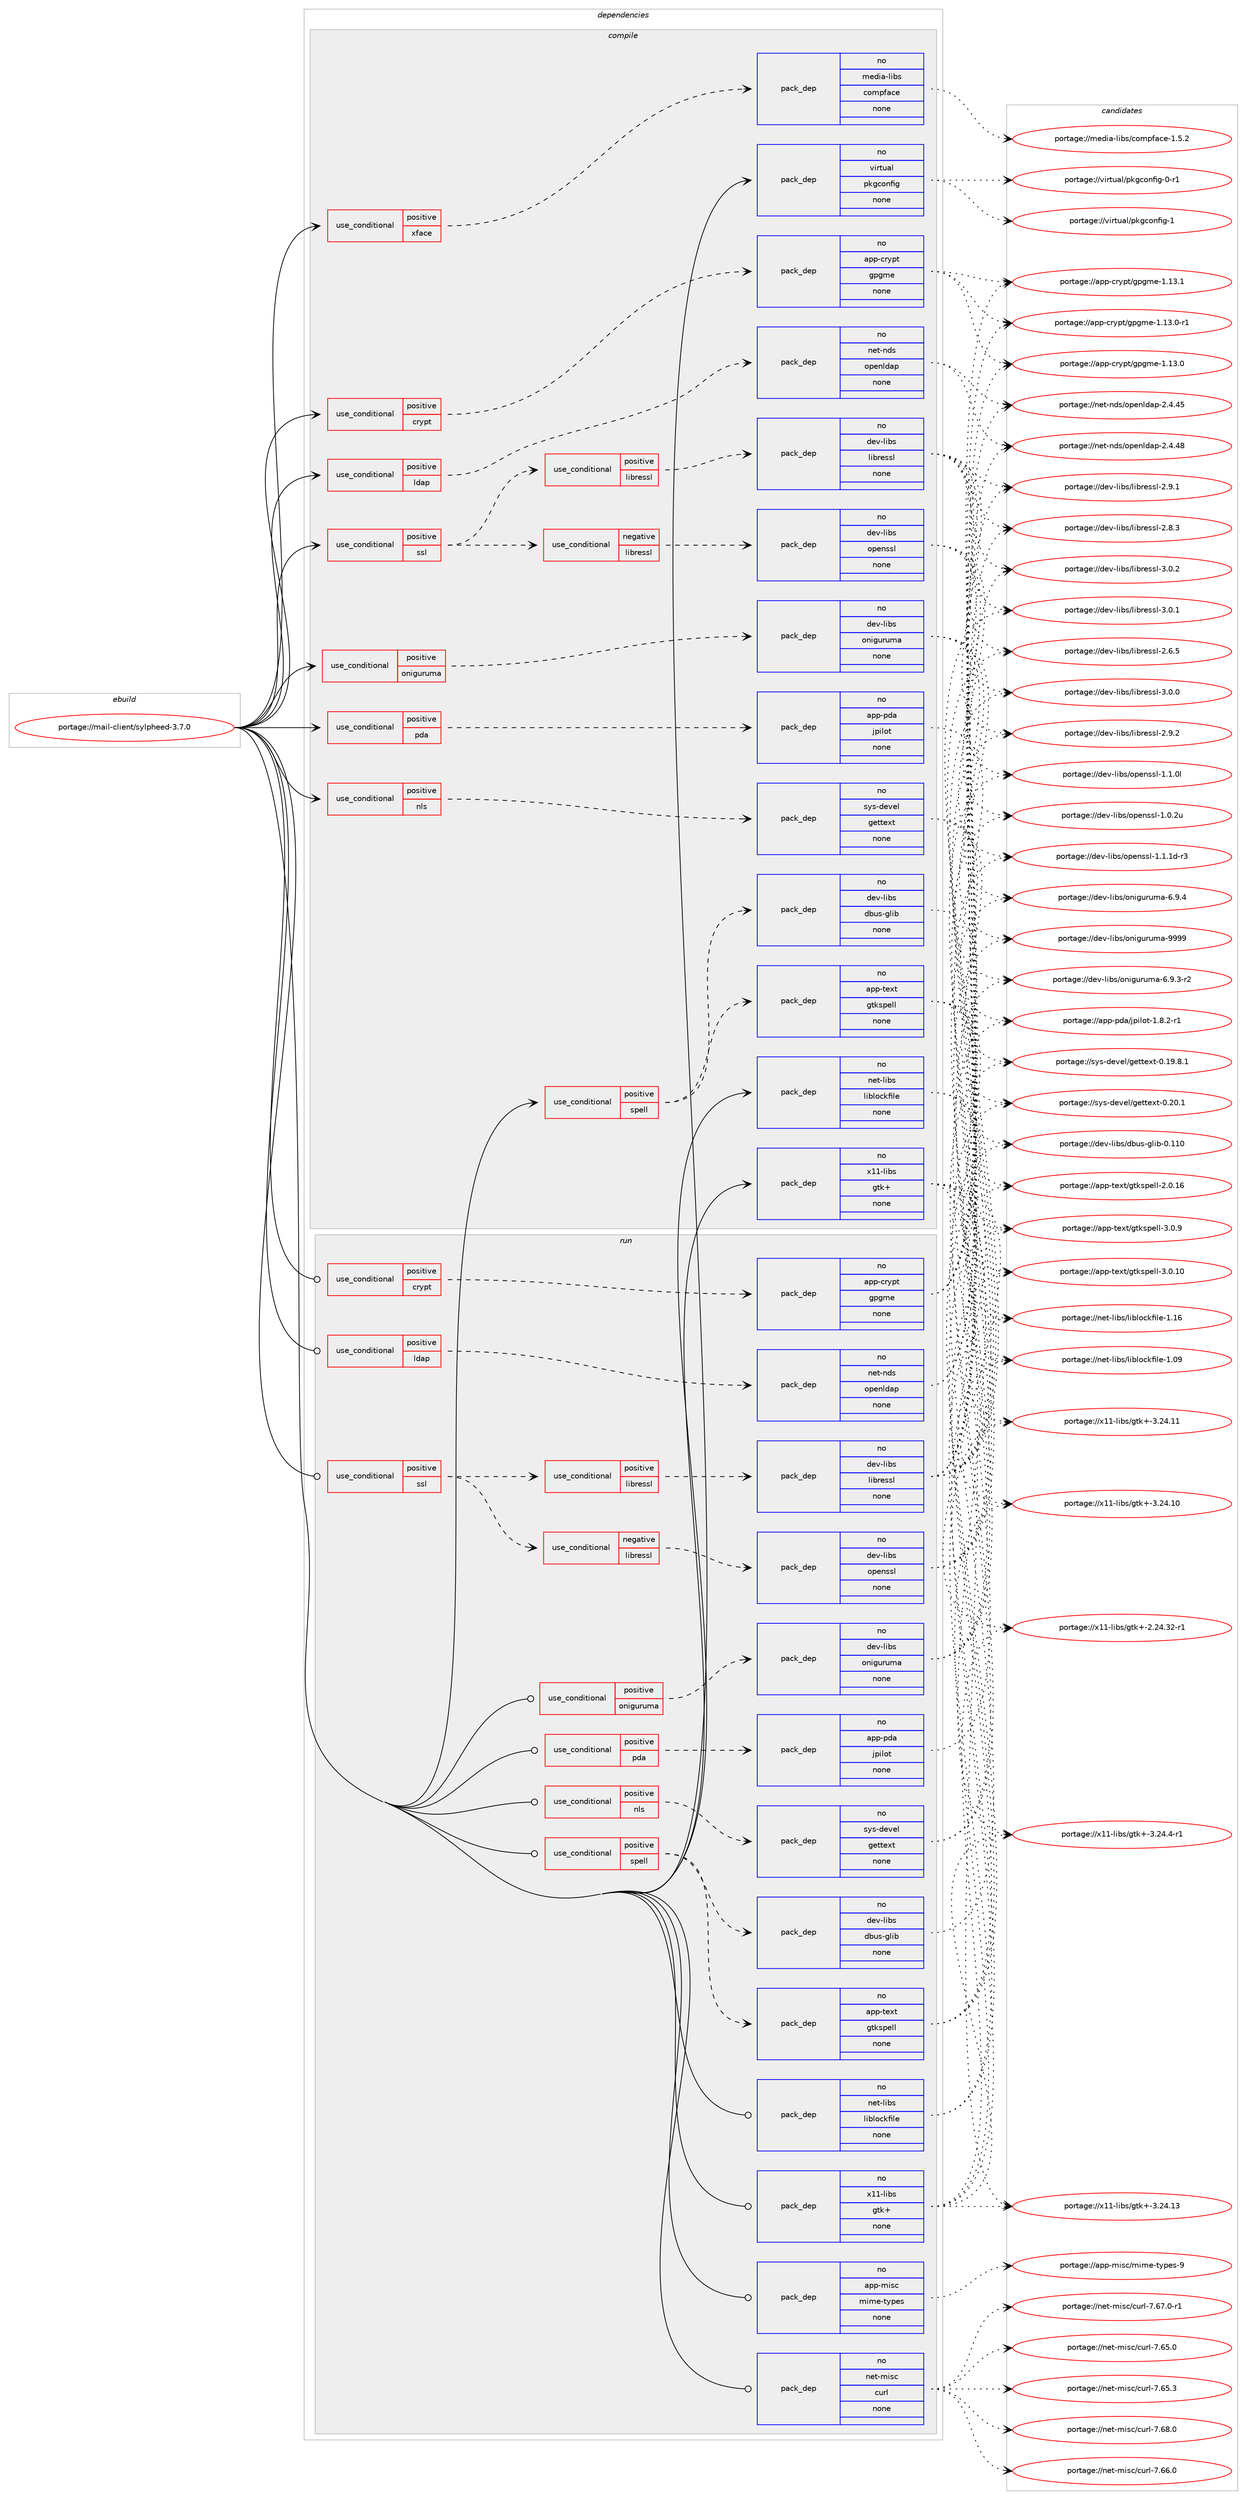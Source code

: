 digraph prolog {

# *************
# Graph options
# *************

newrank=true;
concentrate=true;
compound=true;
graph [rankdir=LR,fontname=Helvetica,fontsize=10,ranksep=1.5];#, ranksep=2.5, nodesep=0.2];
edge  [arrowhead=vee];
node  [fontname=Helvetica,fontsize=10];

# **********
# The ebuild
# **********

subgraph cluster_leftcol {
color=gray;
rank=same;
label=<<i>ebuild</i>>;
id [label="portage://mail-client/sylpheed-3.7.0", color=red, width=4, href="../mail-client/sylpheed-3.7.0.svg"];
}

# ****************
# The dependencies
# ****************

subgraph cluster_midcol {
color=gray;
label=<<i>dependencies</i>>;
subgraph cluster_compile {
fillcolor="#eeeeee";
style=filled;
label=<<i>compile</i>>;
subgraph cond53649 {
dependency234735 [label=<<TABLE BORDER="0" CELLBORDER="1" CELLSPACING="0" CELLPADDING="4"><TR><TD ROWSPAN="3" CELLPADDING="10">use_conditional</TD></TR><TR><TD>positive</TD></TR><TR><TD>crypt</TD></TR></TABLE>>, shape=none, color=red];
subgraph pack177471 {
dependency234736 [label=<<TABLE BORDER="0" CELLBORDER="1" CELLSPACING="0" CELLPADDING="4" WIDTH="220"><TR><TD ROWSPAN="6" CELLPADDING="30">pack_dep</TD></TR><TR><TD WIDTH="110">no</TD></TR><TR><TD>app-crypt</TD></TR><TR><TD>gpgme</TD></TR><TR><TD>none</TD></TR><TR><TD></TD></TR></TABLE>>, shape=none, color=blue];
}
dependency234735:e -> dependency234736:w [weight=20,style="dashed",arrowhead="vee"];
}
id:e -> dependency234735:w [weight=20,style="solid",arrowhead="vee"];
subgraph cond53650 {
dependency234737 [label=<<TABLE BORDER="0" CELLBORDER="1" CELLSPACING="0" CELLPADDING="4"><TR><TD ROWSPAN="3" CELLPADDING="10">use_conditional</TD></TR><TR><TD>positive</TD></TR><TR><TD>ldap</TD></TR></TABLE>>, shape=none, color=red];
subgraph pack177472 {
dependency234738 [label=<<TABLE BORDER="0" CELLBORDER="1" CELLSPACING="0" CELLPADDING="4" WIDTH="220"><TR><TD ROWSPAN="6" CELLPADDING="30">pack_dep</TD></TR><TR><TD WIDTH="110">no</TD></TR><TR><TD>net-nds</TD></TR><TR><TD>openldap</TD></TR><TR><TD>none</TD></TR><TR><TD></TD></TR></TABLE>>, shape=none, color=blue];
}
dependency234737:e -> dependency234738:w [weight=20,style="dashed",arrowhead="vee"];
}
id:e -> dependency234737:w [weight=20,style="solid",arrowhead="vee"];
subgraph cond53651 {
dependency234739 [label=<<TABLE BORDER="0" CELLBORDER="1" CELLSPACING="0" CELLPADDING="4"><TR><TD ROWSPAN="3" CELLPADDING="10">use_conditional</TD></TR><TR><TD>positive</TD></TR><TR><TD>nls</TD></TR></TABLE>>, shape=none, color=red];
subgraph pack177473 {
dependency234740 [label=<<TABLE BORDER="0" CELLBORDER="1" CELLSPACING="0" CELLPADDING="4" WIDTH="220"><TR><TD ROWSPAN="6" CELLPADDING="30">pack_dep</TD></TR><TR><TD WIDTH="110">no</TD></TR><TR><TD>sys-devel</TD></TR><TR><TD>gettext</TD></TR><TR><TD>none</TD></TR><TR><TD></TD></TR></TABLE>>, shape=none, color=blue];
}
dependency234739:e -> dependency234740:w [weight=20,style="dashed",arrowhead="vee"];
}
id:e -> dependency234739:w [weight=20,style="solid",arrowhead="vee"];
subgraph cond53652 {
dependency234741 [label=<<TABLE BORDER="0" CELLBORDER="1" CELLSPACING="0" CELLPADDING="4"><TR><TD ROWSPAN="3" CELLPADDING="10">use_conditional</TD></TR><TR><TD>positive</TD></TR><TR><TD>oniguruma</TD></TR></TABLE>>, shape=none, color=red];
subgraph pack177474 {
dependency234742 [label=<<TABLE BORDER="0" CELLBORDER="1" CELLSPACING="0" CELLPADDING="4" WIDTH="220"><TR><TD ROWSPAN="6" CELLPADDING="30">pack_dep</TD></TR><TR><TD WIDTH="110">no</TD></TR><TR><TD>dev-libs</TD></TR><TR><TD>oniguruma</TD></TR><TR><TD>none</TD></TR><TR><TD></TD></TR></TABLE>>, shape=none, color=blue];
}
dependency234741:e -> dependency234742:w [weight=20,style="dashed",arrowhead="vee"];
}
id:e -> dependency234741:w [weight=20,style="solid",arrowhead="vee"];
subgraph cond53653 {
dependency234743 [label=<<TABLE BORDER="0" CELLBORDER="1" CELLSPACING="0" CELLPADDING="4"><TR><TD ROWSPAN="3" CELLPADDING="10">use_conditional</TD></TR><TR><TD>positive</TD></TR><TR><TD>pda</TD></TR></TABLE>>, shape=none, color=red];
subgraph pack177475 {
dependency234744 [label=<<TABLE BORDER="0" CELLBORDER="1" CELLSPACING="0" CELLPADDING="4" WIDTH="220"><TR><TD ROWSPAN="6" CELLPADDING="30">pack_dep</TD></TR><TR><TD WIDTH="110">no</TD></TR><TR><TD>app-pda</TD></TR><TR><TD>jpilot</TD></TR><TR><TD>none</TD></TR><TR><TD></TD></TR></TABLE>>, shape=none, color=blue];
}
dependency234743:e -> dependency234744:w [weight=20,style="dashed",arrowhead="vee"];
}
id:e -> dependency234743:w [weight=20,style="solid",arrowhead="vee"];
subgraph cond53654 {
dependency234745 [label=<<TABLE BORDER="0" CELLBORDER="1" CELLSPACING="0" CELLPADDING="4"><TR><TD ROWSPAN="3" CELLPADDING="10">use_conditional</TD></TR><TR><TD>positive</TD></TR><TR><TD>spell</TD></TR></TABLE>>, shape=none, color=red];
subgraph pack177476 {
dependency234746 [label=<<TABLE BORDER="0" CELLBORDER="1" CELLSPACING="0" CELLPADDING="4" WIDTH="220"><TR><TD ROWSPAN="6" CELLPADDING="30">pack_dep</TD></TR><TR><TD WIDTH="110">no</TD></TR><TR><TD>app-text</TD></TR><TR><TD>gtkspell</TD></TR><TR><TD>none</TD></TR><TR><TD></TD></TR></TABLE>>, shape=none, color=blue];
}
dependency234745:e -> dependency234746:w [weight=20,style="dashed",arrowhead="vee"];
subgraph pack177477 {
dependency234747 [label=<<TABLE BORDER="0" CELLBORDER="1" CELLSPACING="0" CELLPADDING="4" WIDTH="220"><TR><TD ROWSPAN="6" CELLPADDING="30">pack_dep</TD></TR><TR><TD WIDTH="110">no</TD></TR><TR><TD>dev-libs</TD></TR><TR><TD>dbus-glib</TD></TR><TR><TD>none</TD></TR><TR><TD></TD></TR></TABLE>>, shape=none, color=blue];
}
dependency234745:e -> dependency234747:w [weight=20,style="dashed",arrowhead="vee"];
}
id:e -> dependency234745:w [weight=20,style="solid",arrowhead="vee"];
subgraph cond53655 {
dependency234748 [label=<<TABLE BORDER="0" CELLBORDER="1" CELLSPACING="0" CELLPADDING="4"><TR><TD ROWSPAN="3" CELLPADDING="10">use_conditional</TD></TR><TR><TD>positive</TD></TR><TR><TD>ssl</TD></TR></TABLE>>, shape=none, color=red];
subgraph cond53656 {
dependency234749 [label=<<TABLE BORDER="0" CELLBORDER="1" CELLSPACING="0" CELLPADDING="4"><TR><TD ROWSPAN="3" CELLPADDING="10">use_conditional</TD></TR><TR><TD>negative</TD></TR><TR><TD>libressl</TD></TR></TABLE>>, shape=none, color=red];
subgraph pack177478 {
dependency234750 [label=<<TABLE BORDER="0" CELLBORDER="1" CELLSPACING="0" CELLPADDING="4" WIDTH="220"><TR><TD ROWSPAN="6" CELLPADDING="30">pack_dep</TD></TR><TR><TD WIDTH="110">no</TD></TR><TR><TD>dev-libs</TD></TR><TR><TD>openssl</TD></TR><TR><TD>none</TD></TR><TR><TD></TD></TR></TABLE>>, shape=none, color=blue];
}
dependency234749:e -> dependency234750:w [weight=20,style="dashed",arrowhead="vee"];
}
dependency234748:e -> dependency234749:w [weight=20,style="dashed",arrowhead="vee"];
subgraph cond53657 {
dependency234751 [label=<<TABLE BORDER="0" CELLBORDER="1" CELLSPACING="0" CELLPADDING="4"><TR><TD ROWSPAN="3" CELLPADDING="10">use_conditional</TD></TR><TR><TD>positive</TD></TR><TR><TD>libressl</TD></TR></TABLE>>, shape=none, color=red];
subgraph pack177479 {
dependency234752 [label=<<TABLE BORDER="0" CELLBORDER="1" CELLSPACING="0" CELLPADDING="4" WIDTH="220"><TR><TD ROWSPAN="6" CELLPADDING="30">pack_dep</TD></TR><TR><TD WIDTH="110">no</TD></TR><TR><TD>dev-libs</TD></TR><TR><TD>libressl</TD></TR><TR><TD>none</TD></TR><TR><TD></TD></TR></TABLE>>, shape=none, color=blue];
}
dependency234751:e -> dependency234752:w [weight=20,style="dashed",arrowhead="vee"];
}
dependency234748:e -> dependency234751:w [weight=20,style="dashed",arrowhead="vee"];
}
id:e -> dependency234748:w [weight=20,style="solid",arrowhead="vee"];
subgraph cond53658 {
dependency234753 [label=<<TABLE BORDER="0" CELLBORDER="1" CELLSPACING="0" CELLPADDING="4"><TR><TD ROWSPAN="3" CELLPADDING="10">use_conditional</TD></TR><TR><TD>positive</TD></TR><TR><TD>xface</TD></TR></TABLE>>, shape=none, color=red];
subgraph pack177480 {
dependency234754 [label=<<TABLE BORDER="0" CELLBORDER="1" CELLSPACING="0" CELLPADDING="4" WIDTH="220"><TR><TD ROWSPAN="6" CELLPADDING="30">pack_dep</TD></TR><TR><TD WIDTH="110">no</TD></TR><TR><TD>media-libs</TD></TR><TR><TD>compface</TD></TR><TR><TD>none</TD></TR><TR><TD></TD></TR></TABLE>>, shape=none, color=blue];
}
dependency234753:e -> dependency234754:w [weight=20,style="dashed",arrowhead="vee"];
}
id:e -> dependency234753:w [weight=20,style="solid",arrowhead="vee"];
subgraph pack177481 {
dependency234755 [label=<<TABLE BORDER="0" CELLBORDER="1" CELLSPACING="0" CELLPADDING="4" WIDTH="220"><TR><TD ROWSPAN="6" CELLPADDING="30">pack_dep</TD></TR><TR><TD WIDTH="110">no</TD></TR><TR><TD>net-libs</TD></TR><TR><TD>liblockfile</TD></TR><TR><TD>none</TD></TR><TR><TD></TD></TR></TABLE>>, shape=none, color=blue];
}
id:e -> dependency234755:w [weight=20,style="solid",arrowhead="vee"];
subgraph pack177482 {
dependency234756 [label=<<TABLE BORDER="0" CELLBORDER="1" CELLSPACING="0" CELLPADDING="4" WIDTH="220"><TR><TD ROWSPAN="6" CELLPADDING="30">pack_dep</TD></TR><TR><TD WIDTH="110">no</TD></TR><TR><TD>virtual</TD></TR><TR><TD>pkgconfig</TD></TR><TR><TD>none</TD></TR><TR><TD></TD></TR></TABLE>>, shape=none, color=blue];
}
id:e -> dependency234756:w [weight=20,style="solid",arrowhead="vee"];
subgraph pack177483 {
dependency234757 [label=<<TABLE BORDER="0" CELLBORDER="1" CELLSPACING="0" CELLPADDING="4" WIDTH="220"><TR><TD ROWSPAN="6" CELLPADDING="30">pack_dep</TD></TR><TR><TD WIDTH="110">no</TD></TR><TR><TD>x11-libs</TD></TR><TR><TD>gtk+</TD></TR><TR><TD>none</TD></TR><TR><TD></TD></TR></TABLE>>, shape=none, color=blue];
}
id:e -> dependency234757:w [weight=20,style="solid",arrowhead="vee"];
}
subgraph cluster_compileandrun {
fillcolor="#eeeeee";
style=filled;
label=<<i>compile and run</i>>;
}
subgraph cluster_run {
fillcolor="#eeeeee";
style=filled;
label=<<i>run</i>>;
subgraph cond53659 {
dependency234758 [label=<<TABLE BORDER="0" CELLBORDER="1" CELLSPACING="0" CELLPADDING="4"><TR><TD ROWSPAN="3" CELLPADDING="10">use_conditional</TD></TR><TR><TD>positive</TD></TR><TR><TD>crypt</TD></TR></TABLE>>, shape=none, color=red];
subgraph pack177484 {
dependency234759 [label=<<TABLE BORDER="0" CELLBORDER="1" CELLSPACING="0" CELLPADDING="4" WIDTH="220"><TR><TD ROWSPAN="6" CELLPADDING="30">pack_dep</TD></TR><TR><TD WIDTH="110">no</TD></TR><TR><TD>app-crypt</TD></TR><TR><TD>gpgme</TD></TR><TR><TD>none</TD></TR><TR><TD></TD></TR></TABLE>>, shape=none, color=blue];
}
dependency234758:e -> dependency234759:w [weight=20,style="dashed",arrowhead="vee"];
}
id:e -> dependency234758:w [weight=20,style="solid",arrowhead="odot"];
subgraph cond53660 {
dependency234760 [label=<<TABLE BORDER="0" CELLBORDER="1" CELLSPACING="0" CELLPADDING="4"><TR><TD ROWSPAN="3" CELLPADDING="10">use_conditional</TD></TR><TR><TD>positive</TD></TR><TR><TD>ldap</TD></TR></TABLE>>, shape=none, color=red];
subgraph pack177485 {
dependency234761 [label=<<TABLE BORDER="0" CELLBORDER="1" CELLSPACING="0" CELLPADDING="4" WIDTH="220"><TR><TD ROWSPAN="6" CELLPADDING="30">pack_dep</TD></TR><TR><TD WIDTH="110">no</TD></TR><TR><TD>net-nds</TD></TR><TR><TD>openldap</TD></TR><TR><TD>none</TD></TR><TR><TD></TD></TR></TABLE>>, shape=none, color=blue];
}
dependency234760:e -> dependency234761:w [weight=20,style="dashed",arrowhead="vee"];
}
id:e -> dependency234760:w [weight=20,style="solid",arrowhead="odot"];
subgraph cond53661 {
dependency234762 [label=<<TABLE BORDER="0" CELLBORDER="1" CELLSPACING="0" CELLPADDING="4"><TR><TD ROWSPAN="3" CELLPADDING="10">use_conditional</TD></TR><TR><TD>positive</TD></TR><TR><TD>nls</TD></TR></TABLE>>, shape=none, color=red];
subgraph pack177486 {
dependency234763 [label=<<TABLE BORDER="0" CELLBORDER="1" CELLSPACING="0" CELLPADDING="4" WIDTH="220"><TR><TD ROWSPAN="6" CELLPADDING="30">pack_dep</TD></TR><TR><TD WIDTH="110">no</TD></TR><TR><TD>sys-devel</TD></TR><TR><TD>gettext</TD></TR><TR><TD>none</TD></TR><TR><TD></TD></TR></TABLE>>, shape=none, color=blue];
}
dependency234762:e -> dependency234763:w [weight=20,style="dashed",arrowhead="vee"];
}
id:e -> dependency234762:w [weight=20,style="solid",arrowhead="odot"];
subgraph cond53662 {
dependency234764 [label=<<TABLE BORDER="0" CELLBORDER="1" CELLSPACING="0" CELLPADDING="4"><TR><TD ROWSPAN="3" CELLPADDING="10">use_conditional</TD></TR><TR><TD>positive</TD></TR><TR><TD>oniguruma</TD></TR></TABLE>>, shape=none, color=red];
subgraph pack177487 {
dependency234765 [label=<<TABLE BORDER="0" CELLBORDER="1" CELLSPACING="0" CELLPADDING="4" WIDTH="220"><TR><TD ROWSPAN="6" CELLPADDING="30">pack_dep</TD></TR><TR><TD WIDTH="110">no</TD></TR><TR><TD>dev-libs</TD></TR><TR><TD>oniguruma</TD></TR><TR><TD>none</TD></TR><TR><TD></TD></TR></TABLE>>, shape=none, color=blue];
}
dependency234764:e -> dependency234765:w [weight=20,style="dashed",arrowhead="vee"];
}
id:e -> dependency234764:w [weight=20,style="solid",arrowhead="odot"];
subgraph cond53663 {
dependency234766 [label=<<TABLE BORDER="0" CELLBORDER="1" CELLSPACING="0" CELLPADDING="4"><TR><TD ROWSPAN="3" CELLPADDING="10">use_conditional</TD></TR><TR><TD>positive</TD></TR><TR><TD>pda</TD></TR></TABLE>>, shape=none, color=red];
subgraph pack177488 {
dependency234767 [label=<<TABLE BORDER="0" CELLBORDER="1" CELLSPACING="0" CELLPADDING="4" WIDTH="220"><TR><TD ROWSPAN="6" CELLPADDING="30">pack_dep</TD></TR><TR><TD WIDTH="110">no</TD></TR><TR><TD>app-pda</TD></TR><TR><TD>jpilot</TD></TR><TR><TD>none</TD></TR><TR><TD></TD></TR></TABLE>>, shape=none, color=blue];
}
dependency234766:e -> dependency234767:w [weight=20,style="dashed",arrowhead="vee"];
}
id:e -> dependency234766:w [weight=20,style="solid",arrowhead="odot"];
subgraph cond53664 {
dependency234768 [label=<<TABLE BORDER="0" CELLBORDER="1" CELLSPACING="0" CELLPADDING="4"><TR><TD ROWSPAN="3" CELLPADDING="10">use_conditional</TD></TR><TR><TD>positive</TD></TR><TR><TD>spell</TD></TR></TABLE>>, shape=none, color=red];
subgraph pack177489 {
dependency234769 [label=<<TABLE BORDER="0" CELLBORDER="1" CELLSPACING="0" CELLPADDING="4" WIDTH="220"><TR><TD ROWSPAN="6" CELLPADDING="30">pack_dep</TD></TR><TR><TD WIDTH="110">no</TD></TR><TR><TD>app-text</TD></TR><TR><TD>gtkspell</TD></TR><TR><TD>none</TD></TR><TR><TD></TD></TR></TABLE>>, shape=none, color=blue];
}
dependency234768:e -> dependency234769:w [weight=20,style="dashed",arrowhead="vee"];
subgraph pack177490 {
dependency234770 [label=<<TABLE BORDER="0" CELLBORDER="1" CELLSPACING="0" CELLPADDING="4" WIDTH="220"><TR><TD ROWSPAN="6" CELLPADDING="30">pack_dep</TD></TR><TR><TD WIDTH="110">no</TD></TR><TR><TD>dev-libs</TD></TR><TR><TD>dbus-glib</TD></TR><TR><TD>none</TD></TR><TR><TD></TD></TR></TABLE>>, shape=none, color=blue];
}
dependency234768:e -> dependency234770:w [weight=20,style="dashed",arrowhead="vee"];
}
id:e -> dependency234768:w [weight=20,style="solid",arrowhead="odot"];
subgraph cond53665 {
dependency234771 [label=<<TABLE BORDER="0" CELLBORDER="1" CELLSPACING="0" CELLPADDING="4"><TR><TD ROWSPAN="3" CELLPADDING="10">use_conditional</TD></TR><TR><TD>positive</TD></TR><TR><TD>ssl</TD></TR></TABLE>>, shape=none, color=red];
subgraph cond53666 {
dependency234772 [label=<<TABLE BORDER="0" CELLBORDER="1" CELLSPACING="0" CELLPADDING="4"><TR><TD ROWSPAN="3" CELLPADDING="10">use_conditional</TD></TR><TR><TD>negative</TD></TR><TR><TD>libressl</TD></TR></TABLE>>, shape=none, color=red];
subgraph pack177491 {
dependency234773 [label=<<TABLE BORDER="0" CELLBORDER="1" CELLSPACING="0" CELLPADDING="4" WIDTH="220"><TR><TD ROWSPAN="6" CELLPADDING="30">pack_dep</TD></TR><TR><TD WIDTH="110">no</TD></TR><TR><TD>dev-libs</TD></TR><TR><TD>openssl</TD></TR><TR><TD>none</TD></TR><TR><TD></TD></TR></TABLE>>, shape=none, color=blue];
}
dependency234772:e -> dependency234773:w [weight=20,style="dashed",arrowhead="vee"];
}
dependency234771:e -> dependency234772:w [weight=20,style="dashed",arrowhead="vee"];
subgraph cond53667 {
dependency234774 [label=<<TABLE BORDER="0" CELLBORDER="1" CELLSPACING="0" CELLPADDING="4"><TR><TD ROWSPAN="3" CELLPADDING="10">use_conditional</TD></TR><TR><TD>positive</TD></TR><TR><TD>libressl</TD></TR></TABLE>>, shape=none, color=red];
subgraph pack177492 {
dependency234775 [label=<<TABLE BORDER="0" CELLBORDER="1" CELLSPACING="0" CELLPADDING="4" WIDTH="220"><TR><TD ROWSPAN="6" CELLPADDING="30">pack_dep</TD></TR><TR><TD WIDTH="110">no</TD></TR><TR><TD>dev-libs</TD></TR><TR><TD>libressl</TD></TR><TR><TD>none</TD></TR><TR><TD></TD></TR></TABLE>>, shape=none, color=blue];
}
dependency234774:e -> dependency234775:w [weight=20,style="dashed",arrowhead="vee"];
}
dependency234771:e -> dependency234774:w [weight=20,style="dashed",arrowhead="vee"];
}
id:e -> dependency234771:w [weight=20,style="solid",arrowhead="odot"];
subgraph pack177493 {
dependency234776 [label=<<TABLE BORDER="0" CELLBORDER="1" CELLSPACING="0" CELLPADDING="4" WIDTH="220"><TR><TD ROWSPAN="6" CELLPADDING="30">pack_dep</TD></TR><TR><TD WIDTH="110">no</TD></TR><TR><TD>app-misc</TD></TR><TR><TD>mime-types</TD></TR><TR><TD>none</TD></TR><TR><TD></TD></TR></TABLE>>, shape=none, color=blue];
}
id:e -> dependency234776:w [weight=20,style="solid",arrowhead="odot"];
subgraph pack177494 {
dependency234777 [label=<<TABLE BORDER="0" CELLBORDER="1" CELLSPACING="0" CELLPADDING="4" WIDTH="220"><TR><TD ROWSPAN="6" CELLPADDING="30">pack_dep</TD></TR><TR><TD WIDTH="110">no</TD></TR><TR><TD>net-libs</TD></TR><TR><TD>liblockfile</TD></TR><TR><TD>none</TD></TR><TR><TD></TD></TR></TABLE>>, shape=none, color=blue];
}
id:e -> dependency234777:w [weight=20,style="solid",arrowhead="odot"];
subgraph pack177495 {
dependency234778 [label=<<TABLE BORDER="0" CELLBORDER="1" CELLSPACING="0" CELLPADDING="4" WIDTH="220"><TR><TD ROWSPAN="6" CELLPADDING="30">pack_dep</TD></TR><TR><TD WIDTH="110">no</TD></TR><TR><TD>net-misc</TD></TR><TR><TD>curl</TD></TR><TR><TD>none</TD></TR><TR><TD></TD></TR></TABLE>>, shape=none, color=blue];
}
id:e -> dependency234778:w [weight=20,style="solid",arrowhead="odot"];
subgraph pack177496 {
dependency234779 [label=<<TABLE BORDER="0" CELLBORDER="1" CELLSPACING="0" CELLPADDING="4" WIDTH="220"><TR><TD ROWSPAN="6" CELLPADDING="30">pack_dep</TD></TR><TR><TD WIDTH="110">no</TD></TR><TR><TD>x11-libs</TD></TR><TR><TD>gtk+</TD></TR><TR><TD>none</TD></TR><TR><TD></TD></TR></TABLE>>, shape=none, color=blue];
}
id:e -> dependency234779:w [weight=20,style="solid",arrowhead="odot"];
}
}

# **************
# The candidates
# **************

subgraph cluster_choices {
rank=same;
color=gray;
label=<<i>candidates</i>>;

subgraph choice177471 {
color=black;
nodesep=1;
choice9711211245991141211121164710311210310910145494649514649 [label="portage://app-crypt/gpgme-1.13.1", color=red, width=4,href="../app-crypt/gpgme-1.13.1.svg"];
choice97112112459911412111211647103112103109101454946495146484511449 [label="portage://app-crypt/gpgme-1.13.0-r1", color=red, width=4,href="../app-crypt/gpgme-1.13.0-r1.svg"];
choice9711211245991141211121164710311210310910145494649514648 [label="portage://app-crypt/gpgme-1.13.0", color=red, width=4,href="../app-crypt/gpgme-1.13.0.svg"];
dependency234736:e -> choice9711211245991141211121164710311210310910145494649514649:w [style=dotted,weight="100"];
dependency234736:e -> choice97112112459911412111211647103112103109101454946495146484511449:w [style=dotted,weight="100"];
dependency234736:e -> choice9711211245991141211121164710311210310910145494649514648:w [style=dotted,weight="100"];
}
subgraph choice177472 {
color=black;
nodesep=1;
choice11010111645110100115471111121011101081009711245504652465256 [label="portage://net-nds/openldap-2.4.48", color=red, width=4,href="../net-nds/openldap-2.4.48.svg"];
choice11010111645110100115471111121011101081009711245504652465253 [label="portage://net-nds/openldap-2.4.45", color=red, width=4,href="../net-nds/openldap-2.4.45.svg"];
dependency234738:e -> choice11010111645110100115471111121011101081009711245504652465256:w [style=dotted,weight="100"];
dependency234738:e -> choice11010111645110100115471111121011101081009711245504652465253:w [style=dotted,weight="100"];
}
subgraph choice177473 {
color=black;
nodesep=1;
choice115121115451001011181011084710310111611610112011645484650484649 [label="portage://sys-devel/gettext-0.20.1", color=red, width=4,href="../sys-devel/gettext-0.20.1.svg"];
choice1151211154510010111810110847103101116116101120116454846495746564649 [label="portage://sys-devel/gettext-0.19.8.1", color=red, width=4,href="../sys-devel/gettext-0.19.8.1.svg"];
dependency234740:e -> choice115121115451001011181011084710310111611610112011645484650484649:w [style=dotted,weight="100"];
dependency234740:e -> choice1151211154510010111810110847103101116116101120116454846495746564649:w [style=dotted,weight="100"];
}
subgraph choice177474 {
color=black;
nodesep=1;
choice100101118451081059811547111110105103117114117109974557575757 [label="portage://dev-libs/oniguruma-9999", color=red, width=4,href="../dev-libs/oniguruma-9999.svg"];
choice10010111845108105981154711111010510311711411710997455446574652 [label="portage://dev-libs/oniguruma-6.9.4", color=red, width=4,href="../dev-libs/oniguruma-6.9.4.svg"];
choice100101118451081059811547111110105103117114117109974554465746514511450 [label="portage://dev-libs/oniguruma-6.9.3-r2", color=red, width=4,href="../dev-libs/oniguruma-6.9.3-r2.svg"];
dependency234742:e -> choice100101118451081059811547111110105103117114117109974557575757:w [style=dotted,weight="100"];
dependency234742:e -> choice10010111845108105981154711111010510311711411710997455446574652:w [style=dotted,weight="100"];
dependency234742:e -> choice100101118451081059811547111110105103117114117109974554465746514511450:w [style=dotted,weight="100"];
}
subgraph choice177475 {
color=black;
nodesep=1;
choice971121124511210097471061121051081111164549465646504511449 [label="portage://app-pda/jpilot-1.8.2-r1", color=red, width=4,href="../app-pda/jpilot-1.8.2-r1.svg"];
dependency234744:e -> choice971121124511210097471061121051081111164549465646504511449:w [style=dotted,weight="100"];
}
subgraph choice177476 {
color=black;
nodesep=1;
choice971121124511610112011647103116107115112101108108455146484657 [label="portage://app-text/gtkspell-3.0.9", color=red, width=4,href="../app-text/gtkspell-3.0.9.svg"];
choice97112112451161011201164710311610711511210110810845514648464948 [label="portage://app-text/gtkspell-3.0.10", color=red, width=4,href="../app-text/gtkspell-3.0.10.svg"];
choice97112112451161011201164710311610711511210110810845504648464954 [label="portage://app-text/gtkspell-2.0.16", color=red, width=4,href="../app-text/gtkspell-2.0.16.svg"];
dependency234746:e -> choice971121124511610112011647103116107115112101108108455146484657:w [style=dotted,weight="100"];
dependency234746:e -> choice97112112451161011201164710311610711511210110810845514648464948:w [style=dotted,weight="100"];
dependency234746:e -> choice97112112451161011201164710311610711511210110810845504648464954:w [style=dotted,weight="100"];
}
subgraph choice177477 {
color=black;
nodesep=1;
choice100101118451081059811547100981171154510310810598454846494948 [label="portage://dev-libs/dbus-glib-0.110", color=red, width=4,href="../dev-libs/dbus-glib-0.110.svg"];
dependency234747:e -> choice100101118451081059811547100981171154510310810598454846494948:w [style=dotted,weight="100"];
}
subgraph choice177478 {
color=black;
nodesep=1;
choice1001011184510810598115471111121011101151151084549464946491004511451 [label="portage://dev-libs/openssl-1.1.1d-r3", color=red, width=4,href="../dev-libs/openssl-1.1.1d-r3.svg"];
choice100101118451081059811547111112101110115115108454946494648108 [label="portage://dev-libs/openssl-1.1.0l", color=red, width=4,href="../dev-libs/openssl-1.1.0l.svg"];
choice100101118451081059811547111112101110115115108454946484650117 [label="portage://dev-libs/openssl-1.0.2u", color=red, width=4,href="../dev-libs/openssl-1.0.2u.svg"];
dependency234750:e -> choice1001011184510810598115471111121011101151151084549464946491004511451:w [style=dotted,weight="100"];
dependency234750:e -> choice100101118451081059811547111112101110115115108454946494648108:w [style=dotted,weight="100"];
dependency234750:e -> choice100101118451081059811547111112101110115115108454946484650117:w [style=dotted,weight="100"];
}
subgraph choice177479 {
color=black;
nodesep=1;
choice10010111845108105981154710810598114101115115108455146484650 [label="portage://dev-libs/libressl-3.0.2", color=red, width=4,href="../dev-libs/libressl-3.0.2.svg"];
choice10010111845108105981154710810598114101115115108455146484649 [label="portage://dev-libs/libressl-3.0.1", color=red, width=4,href="../dev-libs/libressl-3.0.1.svg"];
choice10010111845108105981154710810598114101115115108455146484648 [label="portage://dev-libs/libressl-3.0.0", color=red, width=4,href="../dev-libs/libressl-3.0.0.svg"];
choice10010111845108105981154710810598114101115115108455046574650 [label="portage://dev-libs/libressl-2.9.2", color=red, width=4,href="../dev-libs/libressl-2.9.2.svg"];
choice10010111845108105981154710810598114101115115108455046574649 [label="portage://dev-libs/libressl-2.9.1", color=red, width=4,href="../dev-libs/libressl-2.9.1.svg"];
choice10010111845108105981154710810598114101115115108455046564651 [label="portage://dev-libs/libressl-2.8.3", color=red, width=4,href="../dev-libs/libressl-2.8.3.svg"];
choice10010111845108105981154710810598114101115115108455046544653 [label="portage://dev-libs/libressl-2.6.5", color=red, width=4,href="../dev-libs/libressl-2.6.5.svg"];
dependency234752:e -> choice10010111845108105981154710810598114101115115108455146484650:w [style=dotted,weight="100"];
dependency234752:e -> choice10010111845108105981154710810598114101115115108455146484649:w [style=dotted,weight="100"];
dependency234752:e -> choice10010111845108105981154710810598114101115115108455146484648:w [style=dotted,weight="100"];
dependency234752:e -> choice10010111845108105981154710810598114101115115108455046574650:w [style=dotted,weight="100"];
dependency234752:e -> choice10010111845108105981154710810598114101115115108455046574649:w [style=dotted,weight="100"];
dependency234752:e -> choice10010111845108105981154710810598114101115115108455046564651:w [style=dotted,weight="100"];
dependency234752:e -> choice10010111845108105981154710810598114101115115108455046544653:w [style=dotted,weight="100"];
}
subgraph choice177480 {
color=black;
nodesep=1;
choice10910110010597451081059811547991111091121029799101454946534650 [label="portage://media-libs/compface-1.5.2", color=red, width=4,href="../media-libs/compface-1.5.2.svg"];
dependency234754:e -> choice10910110010597451081059811547991111091121029799101454946534650:w [style=dotted,weight="100"];
}
subgraph choice177481 {
color=black;
nodesep=1;
choice11010111645108105981154710810598108111991071021051081014549464954 [label="portage://net-libs/liblockfile-1.16", color=red, width=4,href="../net-libs/liblockfile-1.16.svg"];
choice11010111645108105981154710810598108111991071021051081014549464857 [label="portage://net-libs/liblockfile-1.09", color=red, width=4,href="../net-libs/liblockfile-1.09.svg"];
dependency234755:e -> choice11010111645108105981154710810598108111991071021051081014549464954:w [style=dotted,weight="100"];
dependency234755:e -> choice11010111645108105981154710810598108111991071021051081014549464857:w [style=dotted,weight="100"];
}
subgraph choice177482 {
color=black;
nodesep=1;
choice1181051141161179710847112107103991111101021051034549 [label="portage://virtual/pkgconfig-1", color=red, width=4,href="../virtual/pkgconfig-1.svg"];
choice11810511411611797108471121071039911111010210510345484511449 [label="portage://virtual/pkgconfig-0-r1", color=red, width=4,href="../virtual/pkgconfig-0-r1.svg"];
dependency234756:e -> choice1181051141161179710847112107103991111101021051034549:w [style=dotted,weight="100"];
dependency234756:e -> choice11810511411611797108471121071039911111010210510345484511449:w [style=dotted,weight="100"];
}
subgraph choice177483 {
color=black;
nodesep=1;
choice120494945108105981154710311610743455146505246524511449 [label="portage://x11-libs/gtk+-3.24.4-r1", color=red, width=4,href="../x11-libs/gtk+-3.24.4-r1.svg"];
choice1204949451081059811547103116107434551465052464951 [label="portage://x11-libs/gtk+-3.24.13", color=red, width=4,href="../x11-libs/gtk+-3.24.13.svg"];
choice1204949451081059811547103116107434551465052464949 [label="portage://x11-libs/gtk+-3.24.11", color=red, width=4,href="../x11-libs/gtk+-3.24.11.svg"];
choice1204949451081059811547103116107434551465052464948 [label="portage://x11-libs/gtk+-3.24.10", color=red, width=4,href="../x11-libs/gtk+-3.24.10.svg"];
choice12049494510810598115471031161074345504650524651504511449 [label="portage://x11-libs/gtk+-2.24.32-r1", color=red, width=4,href="../x11-libs/gtk+-2.24.32-r1.svg"];
dependency234757:e -> choice120494945108105981154710311610743455146505246524511449:w [style=dotted,weight="100"];
dependency234757:e -> choice1204949451081059811547103116107434551465052464951:w [style=dotted,weight="100"];
dependency234757:e -> choice1204949451081059811547103116107434551465052464949:w [style=dotted,weight="100"];
dependency234757:e -> choice1204949451081059811547103116107434551465052464948:w [style=dotted,weight="100"];
dependency234757:e -> choice12049494510810598115471031161074345504650524651504511449:w [style=dotted,weight="100"];
}
subgraph choice177484 {
color=black;
nodesep=1;
choice9711211245991141211121164710311210310910145494649514649 [label="portage://app-crypt/gpgme-1.13.1", color=red, width=4,href="../app-crypt/gpgme-1.13.1.svg"];
choice97112112459911412111211647103112103109101454946495146484511449 [label="portage://app-crypt/gpgme-1.13.0-r1", color=red, width=4,href="../app-crypt/gpgme-1.13.0-r1.svg"];
choice9711211245991141211121164710311210310910145494649514648 [label="portage://app-crypt/gpgme-1.13.0", color=red, width=4,href="../app-crypt/gpgme-1.13.0.svg"];
dependency234759:e -> choice9711211245991141211121164710311210310910145494649514649:w [style=dotted,weight="100"];
dependency234759:e -> choice97112112459911412111211647103112103109101454946495146484511449:w [style=dotted,weight="100"];
dependency234759:e -> choice9711211245991141211121164710311210310910145494649514648:w [style=dotted,weight="100"];
}
subgraph choice177485 {
color=black;
nodesep=1;
choice11010111645110100115471111121011101081009711245504652465256 [label="portage://net-nds/openldap-2.4.48", color=red, width=4,href="../net-nds/openldap-2.4.48.svg"];
choice11010111645110100115471111121011101081009711245504652465253 [label="portage://net-nds/openldap-2.4.45", color=red, width=4,href="../net-nds/openldap-2.4.45.svg"];
dependency234761:e -> choice11010111645110100115471111121011101081009711245504652465256:w [style=dotted,weight="100"];
dependency234761:e -> choice11010111645110100115471111121011101081009711245504652465253:w [style=dotted,weight="100"];
}
subgraph choice177486 {
color=black;
nodesep=1;
choice115121115451001011181011084710310111611610112011645484650484649 [label="portage://sys-devel/gettext-0.20.1", color=red, width=4,href="../sys-devel/gettext-0.20.1.svg"];
choice1151211154510010111810110847103101116116101120116454846495746564649 [label="portage://sys-devel/gettext-0.19.8.1", color=red, width=4,href="../sys-devel/gettext-0.19.8.1.svg"];
dependency234763:e -> choice115121115451001011181011084710310111611610112011645484650484649:w [style=dotted,weight="100"];
dependency234763:e -> choice1151211154510010111810110847103101116116101120116454846495746564649:w [style=dotted,weight="100"];
}
subgraph choice177487 {
color=black;
nodesep=1;
choice100101118451081059811547111110105103117114117109974557575757 [label="portage://dev-libs/oniguruma-9999", color=red, width=4,href="../dev-libs/oniguruma-9999.svg"];
choice10010111845108105981154711111010510311711411710997455446574652 [label="portage://dev-libs/oniguruma-6.9.4", color=red, width=4,href="../dev-libs/oniguruma-6.9.4.svg"];
choice100101118451081059811547111110105103117114117109974554465746514511450 [label="portage://dev-libs/oniguruma-6.9.3-r2", color=red, width=4,href="../dev-libs/oniguruma-6.9.3-r2.svg"];
dependency234765:e -> choice100101118451081059811547111110105103117114117109974557575757:w [style=dotted,weight="100"];
dependency234765:e -> choice10010111845108105981154711111010510311711411710997455446574652:w [style=dotted,weight="100"];
dependency234765:e -> choice100101118451081059811547111110105103117114117109974554465746514511450:w [style=dotted,weight="100"];
}
subgraph choice177488 {
color=black;
nodesep=1;
choice971121124511210097471061121051081111164549465646504511449 [label="portage://app-pda/jpilot-1.8.2-r1", color=red, width=4,href="../app-pda/jpilot-1.8.2-r1.svg"];
dependency234767:e -> choice971121124511210097471061121051081111164549465646504511449:w [style=dotted,weight="100"];
}
subgraph choice177489 {
color=black;
nodesep=1;
choice971121124511610112011647103116107115112101108108455146484657 [label="portage://app-text/gtkspell-3.0.9", color=red, width=4,href="../app-text/gtkspell-3.0.9.svg"];
choice97112112451161011201164710311610711511210110810845514648464948 [label="portage://app-text/gtkspell-3.0.10", color=red, width=4,href="../app-text/gtkspell-3.0.10.svg"];
choice97112112451161011201164710311610711511210110810845504648464954 [label="portage://app-text/gtkspell-2.0.16", color=red, width=4,href="../app-text/gtkspell-2.0.16.svg"];
dependency234769:e -> choice971121124511610112011647103116107115112101108108455146484657:w [style=dotted,weight="100"];
dependency234769:e -> choice97112112451161011201164710311610711511210110810845514648464948:w [style=dotted,weight="100"];
dependency234769:e -> choice97112112451161011201164710311610711511210110810845504648464954:w [style=dotted,weight="100"];
}
subgraph choice177490 {
color=black;
nodesep=1;
choice100101118451081059811547100981171154510310810598454846494948 [label="portage://dev-libs/dbus-glib-0.110", color=red, width=4,href="../dev-libs/dbus-glib-0.110.svg"];
dependency234770:e -> choice100101118451081059811547100981171154510310810598454846494948:w [style=dotted,weight="100"];
}
subgraph choice177491 {
color=black;
nodesep=1;
choice1001011184510810598115471111121011101151151084549464946491004511451 [label="portage://dev-libs/openssl-1.1.1d-r3", color=red, width=4,href="../dev-libs/openssl-1.1.1d-r3.svg"];
choice100101118451081059811547111112101110115115108454946494648108 [label="portage://dev-libs/openssl-1.1.0l", color=red, width=4,href="../dev-libs/openssl-1.1.0l.svg"];
choice100101118451081059811547111112101110115115108454946484650117 [label="portage://dev-libs/openssl-1.0.2u", color=red, width=4,href="../dev-libs/openssl-1.0.2u.svg"];
dependency234773:e -> choice1001011184510810598115471111121011101151151084549464946491004511451:w [style=dotted,weight="100"];
dependency234773:e -> choice100101118451081059811547111112101110115115108454946494648108:w [style=dotted,weight="100"];
dependency234773:e -> choice100101118451081059811547111112101110115115108454946484650117:w [style=dotted,weight="100"];
}
subgraph choice177492 {
color=black;
nodesep=1;
choice10010111845108105981154710810598114101115115108455146484650 [label="portage://dev-libs/libressl-3.0.2", color=red, width=4,href="../dev-libs/libressl-3.0.2.svg"];
choice10010111845108105981154710810598114101115115108455146484649 [label="portage://dev-libs/libressl-3.0.1", color=red, width=4,href="../dev-libs/libressl-3.0.1.svg"];
choice10010111845108105981154710810598114101115115108455146484648 [label="portage://dev-libs/libressl-3.0.0", color=red, width=4,href="../dev-libs/libressl-3.0.0.svg"];
choice10010111845108105981154710810598114101115115108455046574650 [label="portage://dev-libs/libressl-2.9.2", color=red, width=4,href="../dev-libs/libressl-2.9.2.svg"];
choice10010111845108105981154710810598114101115115108455046574649 [label="portage://dev-libs/libressl-2.9.1", color=red, width=4,href="../dev-libs/libressl-2.9.1.svg"];
choice10010111845108105981154710810598114101115115108455046564651 [label="portage://dev-libs/libressl-2.8.3", color=red, width=4,href="../dev-libs/libressl-2.8.3.svg"];
choice10010111845108105981154710810598114101115115108455046544653 [label="portage://dev-libs/libressl-2.6.5", color=red, width=4,href="../dev-libs/libressl-2.6.5.svg"];
dependency234775:e -> choice10010111845108105981154710810598114101115115108455146484650:w [style=dotted,weight="100"];
dependency234775:e -> choice10010111845108105981154710810598114101115115108455146484649:w [style=dotted,weight="100"];
dependency234775:e -> choice10010111845108105981154710810598114101115115108455146484648:w [style=dotted,weight="100"];
dependency234775:e -> choice10010111845108105981154710810598114101115115108455046574650:w [style=dotted,weight="100"];
dependency234775:e -> choice10010111845108105981154710810598114101115115108455046574649:w [style=dotted,weight="100"];
dependency234775:e -> choice10010111845108105981154710810598114101115115108455046564651:w [style=dotted,weight="100"];
dependency234775:e -> choice10010111845108105981154710810598114101115115108455046544653:w [style=dotted,weight="100"];
}
subgraph choice177493 {
color=black;
nodesep=1;
choice97112112451091051159947109105109101451161211121011154557 [label="portage://app-misc/mime-types-9", color=red, width=4,href="../app-misc/mime-types-9.svg"];
dependency234776:e -> choice97112112451091051159947109105109101451161211121011154557:w [style=dotted,weight="100"];
}
subgraph choice177494 {
color=black;
nodesep=1;
choice11010111645108105981154710810598108111991071021051081014549464954 [label="portage://net-libs/liblockfile-1.16", color=red, width=4,href="../net-libs/liblockfile-1.16.svg"];
choice11010111645108105981154710810598108111991071021051081014549464857 [label="portage://net-libs/liblockfile-1.09", color=red, width=4,href="../net-libs/liblockfile-1.09.svg"];
dependency234777:e -> choice11010111645108105981154710810598108111991071021051081014549464954:w [style=dotted,weight="100"];
dependency234777:e -> choice11010111645108105981154710810598108111991071021051081014549464857:w [style=dotted,weight="100"];
}
subgraph choice177495 {
color=black;
nodesep=1;
choice1101011164510910511599479911711410845554654564648 [label="portage://net-misc/curl-7.68.0", color=red, width=4,href="../net-misc/curl-7.68.0.svg"];
choice11010111645109105115994799117114108455546545546484511449 [label="portage://net-misc/curl-7.67.0-r1", color=red, width=4,href="../net-misc/curl-7.67.0-r1.svg"];
choice1101011164510910511599479911711410845554654544648 [label="portage://net-misc/curl-7.66.0", color=red, width=4,href="../net-misc/curl-7.66.0.svg"];
choice1101011164510910511599479911711410845554654534651 [label="portage://net-misc/curl-7.65.3", color=red, width=4,href="../net-misc/curl-7.65.3.svg"];
choice1101011164510910511599479911711410845554654534648 [label="portage://net-misc/curl-7.65.0", color=red, width=4,href="../net-misc/curl-7.65.0.svg"];
dependency234778:e -> choice1101011164510910511599479911711410845554654564648:w [style=dotted,weight="100"];
dependency234778:e -> choice11010111645109105115994799117114108455546545546484511449:w [style=dotted,weight="100"];
dependency234778:e -> choice1101011164510910511599479911711410845554654544648:w [style=dotted,weight="100"];
dependency234778:e -> choice1101011164510910511599479911711410845554654534651:w [style=dotted,weight="100"];
dependency234778:e -> choice1101011164510910511599479911711410845554654534648:w [style=dotted,weight="100"];
}
subgraph choice177496 {
color=black;
nodesep=1;
choice120494945108105981154710311610743455146505246524511449 [label="portage://x11-libs/gtk+-3.24.4-r1", color=red, width=4,href="../x11-libs/gtk+-3.24.4-r1.svg"];
choice1204949451081059811547103116107434551465052464951 [label="portage://x11-libs/gtk+-3.24.13", color=red, width=4,href="../x11-libs/gtk+-3.24.13.svg"];
choice1204949451081059811547103116107434551465052464949 [label="portage://x11-libs/gtk+-3.24.11", color=red, width=4,href="../x11-libs/gtk+-3.24.11.svg"];
choice1204949451081059811547103116107434551465052464948 [label="portage://x11-libs/gtk+-3.24.10", color=red, width=4,href="../x11-libs/gtk+-3.24.10.svg"];
choice12049494510810598115471031161074345504650524651504511449 [label="portage://x11-libs/gtk+-2.24.32-r1", color=red, width=4,href="../x11-libs/gtk+-2.24.32-r1.svg"];
dependency234779:e -> choice120494945108105981154710311610743455146505246524511449:w [style=dotted,weight="100"];
dependency234779:e -> choice1204949451081059811547103116107434551465052464951:w [style=dotted,weight="100"];
dependency234779:e -> choice1204949451081059811547103116107434551465052464949:w [style=dotted,weight="100"];
dependency234779:e -> choice1204949451081059811547103116107434551465052464948:w [style=dotted,weight="100"];
dependency234779:e -> choice12049494510810598115471031161074345504650524651504511449:w [style=dotted,weight="100"];
}
}

}
